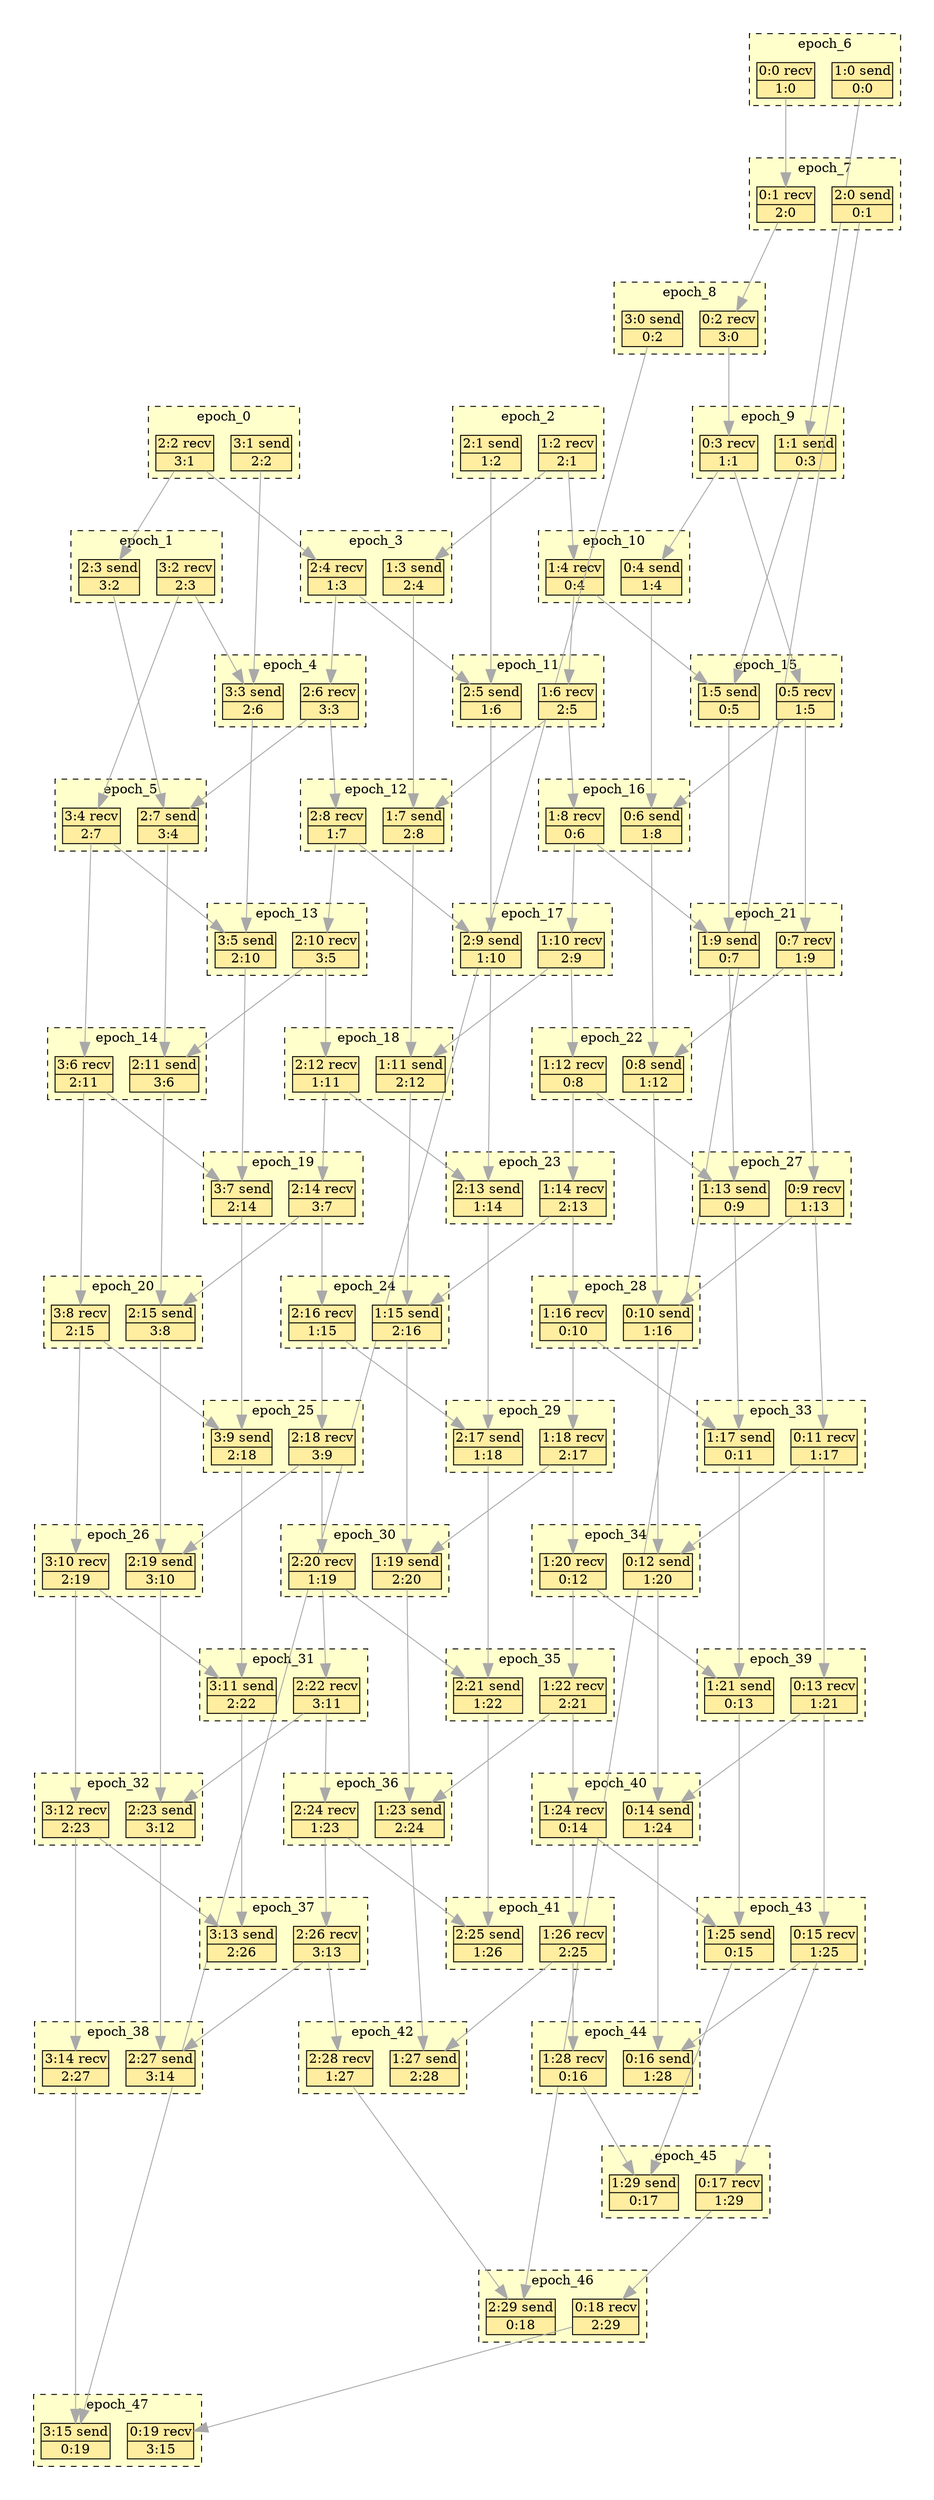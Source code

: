 digraph{node[shape=none margin=0 style=filled colorscheme=ylorrd9 fillcolor=2];compound=true;splines=line;subgraph clusterdummy0_0{style=invis;subgraph clusterdummy0_1{style=invis;subgraph clusterdummy0_2{style=invis;subgraph cluster0{style=dashed;colorscheme=ylorrd9;bgcolor=1;edge[arrowhead=empty];label=epoch_0;52[label=<<table border="0" cellborder="0" cellspacing="0"><tr><td>2:2 recv</td></tr><hr/><tr><td> 3:1 </td></tr></table>>];81[label=<<table border="0" cellborder="0" cellspacing="0"><tr><td>3:1 send</td></tr><hr/><tr><td> 2:2 </td></tr></table>>];}}}}subgraph clusterdummy1_0{style=invis;subgraph clusterdummy1_1{style=invis;subgraph clusterdummy1_2{style=invis;subgraph cluster1{style=dashed;colorscheme=ylorrd9;bgcolor=1;edge[arrowhead=empty];label=epoch_1;53[label=<<table border="0" cellborder="0" cellspacing="0"><tr><td>2:3 send</td></tr><hr/><tr><td> 3:2 </td></tr></table>>];82[label=<<table border="0" cellborder="0" cellspacing="0"><tr><td>3:2 recv</td></tr><hr/><tr><td> 2:3 </td></tr></table>>];}}}}subgraph clusterdummy2_0{style=invis;subgraph clusterdummy2_1{style=invis;subgraph clusterdummy2_2{style=invis;subgraph cluster2{style=dashed;colorscheme=ylorrd9;bgcolor=1;edge[arrowhead=empty];label=epoch_2;22[label=<<table border="0" cellborder="0" cellspacing="0"><tr><td>1:2 recv</td></tr><hr/><tr><td> 2:1 </td></tr></table>>];51[label=<<table border="0" cellborder="0" cellspacing="0"><tr><td>2:1 send</td></tr><hr/><tr><td> 1:2 </td></tr></table>>];}}}}subgraph clusterdummy3_0{style=invis;subgraph clusterdummy3_1{style=invis;subgraph clusterdummy3_2{style=invis;subgraph cluster3{style=dashed;colorscheme=ylorrd9;bgcolor=1;edge[arrowhead=empty];label=epoch_3;23[label=<<table border="0" cellborder="0" cellspacing="0"><tr><td>1:3 send</td></tr><hr/><tr><td> 2:4 </td></tr></table>>];54[label=<<table border="0" cellborder="0" cellspacing="0"><tr><td>2:4 recv</td></tr><hr/><tr><td> 1:3 </td></tr></table>>];}}}}subgraph clusterdummy4_0{style=invis;subgraph clusterdummy4_1{style=invis;subgraph clusterdummy4_2{style=invis;subgraph cluster4{style=dashed;colorscheme=ylorrd9;bgcolor=1;edge[arrowhead=empty];label=epoch_4;56[label=<<table border="0" cellborder="0" cellspacing="0"><tr><td>2:6 recv</td></tr><hr/><tr><td> 3:3 </td></tr></table>>];83[label=<<table border="0" cellborder="0" cellspacing="0"><tr><td>3:3 send</td></tr><hr/><tr><td> 2:6 </td></tr></table>>];}}}}subgraph clusterdummy5_0{style=invis;subgraph clusterdummy5_1{style=invis;subgraph clusterdummy5_2{style=invis;subgraph cluster5{style=dashed;colorscheme=ylorrd9;bgcolor=1;edge[arrowhead=empty];label=epoch_5;57[label=<<table border="0" cellborder="0" cellspacing="0"><tr><td>2:7 send</td></tr><hr/><tr><td> 3:4 </td></tr></table>>];84[label=<<table border="0" cellborder="0" cellspacing="0"><tr><td>3:4 recv</td></tr><hr/><tr><td> 2:7 </td></tr></table>>];}}}}subgraph clusterdummy6_0{style=invis;subgraph clusterdummy6_1{style=invis;subgraph clusterdummy6_2{style=invis;subgraph cluster6{style=dashed;colorscheme=ylorrd9;bgcolor=1;edge[arrowhead=empty];label=epoch_6;0[label=<<table border="0" cellborder="0" cellspacing="0"><tr><td>0:0 recv</td></tr><hr/><tr><td> 1:0 </td></tr></table>>];20[label=<<table border="0" cellborder="0" cellspacing="0"><tr><td>1:0 send</td></tr><hr/><tr><td> 0:0 </td></tr></table>>];}}}}subgraph clusterdummy7_0{style=invis;subgraph clusterdummy7_1{style=invis;subgraph clusterdummy7_2{style=invis;subgraph cluster7{style=dashed;colorscheme=ylorrd9;bgcolor=1;edge[arrowhead=empty];label=epoch_7;1[label=<<table border="0" cellborder="0" cellspacing="0"><tr><td>0:1 recv</td></tr><hr/><tr><td> 2:0 </td></tr></table>>];50[label=<<table border="0" cellborder="0" cellspacing="0"><tr><td>2:0 send</td></tr><hr/><tr><td> 0:1 </td></tr></table>>];}}}}subgraph clusterdummy8_0{style=invis;subgraph clusterdummy8_1{style=invis;subgraph clusterdummy8_2{style=invis;subgraph cluster8{style=dashed;colorscheme=ylorrd9;bgcolor=1;edge[arrowhead=empty];label=epoch_8;2[label=<<table border="0" cellborder="0" cellspacing="0"><tr><td>0:2 recv</td></tr><hr/><tr><td> 3:0 </td></tr></table>>];80[label=<<table border="0" cellborder="0" cellspacing="0"><tr><td>3:0 send</td></tr><hr/><tr><td> 0:2 </td></tr></table>>];}}}}subgraph clusterdummy9_0{style=invis;subgraph clusterdummy9_1{style=invis;subgraph clusterdummy9_2{style=invis;subgraph cluster9{style=dashed;colorscheme=ylorrd9;bgcolor=1;edge[arrowhead=empty];label=epoch_9;3[label=<<table border="0" cellborder="0" cellspacing="0"><tr><td>0:3 recv</td></tr><hr/><tr><td> 1:1 </td></tr></table>>];21[label=<<table border="0" cellborder="0" cellspacing="0"><tr><td>1:1 send</td></tr><hr/><tr><td> 0:3 </td></tr></table>>];}}}}subgraph clusterdummy10_0{style=invis;subgraph clusterdummy10_1{style=invis;subgraph clusterdummy10_2{style=invis;subgraph cluster10{style=dashed;colorscheme=ylorrd9;bgcolor=1;edge[arrowhead=empty];label=epoch_10;4[label=<<table border="0" cellborder="0" cellspacing="0"><tr><td>0:4 send</td></tr><hr/><tr><td> 1:4 </td></tr></table>>];24[label=<<table border="0" cellborder="0" cellspacing="0"><tr><td>1:4 recv</td></tr><hr/><tr><td> 0:4 </td></tr></table>>];}}}}subgraph clusterdummy11_0{style=invis;subgraph clusterdummy11_1{style=invis;subgraph clusterdummy11_2{style=invis;subgraph cluster11{style=dashed;colorscheme=ylorrd9;bgcolor=1;edge[arrowhead=empty];label=epoch_11;26[label=<<table border="0" cellborder="0" cellspacing="0"><tr><td>1:6 recv</td></tr><hr/><tr><td> 2:5 </td></tr></table>>];55[label=<<table border="0" cellborder="0" cellspacing="0"><tr><td>2:5 send</td></tr><hr/><tr><td> 1:6 </td></tr></table>>];}}}}subgraph clusterdummy12_0{style=invis;subgraph clusterdummy12_1{style=invis;subgraph clusterdummy12_2{style=invis;subgraph cluster12{style=dashed;colorscheme=ylorrd9;bgcolor=1;edge[arrowhead=empty];label=epoch_12;27[label=<<table border="0" cellborder="0" cellspacing="0"><tr><td>1:7 send</td></tr><hr/><tr><td> 2:8 </td></tr></table>>];58[label=<<table border="0" cellborder="0" cellspacing="0"><tr><td>2:8 recv</td></tr><hr/><tr><td> 1:7 </td></tr></table>>];}}}}subgraph clusterdummy13_0{style=invis;subgraph clusterdummy13_1{style=invis;subgraph clusterdummy13_2{style=invis;subgraph cluster13{style=dashed;colorscheme=ylorrd9;bgcolor=1;edge[arrowhead=empty];label=epoch_13;60[label=<<table border="0" cellborder="0" cellspacing="0"><tr><td>2:10 recv</td></tr><hr/><tr><td> 3:5 </td></tr></table>>];85[label=<<table border="0" cellborder="0" cellspacing="0"><tr><td>3:5 send</td></tr><hr/><tr><td> 2:10 </td></tr></table>>];}}}}subgraph clusterdummy14_0{style=invis;subgraph clusterdummy14_1{style=invis;subgraph clusterdummy14_2{style=invis;subgraph cluster14{style=dashed;colorscheme=ylorrd9;bgcolor=1;edge[arrowhead=empty];label=epoch_14;61[label=<<table border="0" cellborder="0" cellspacing="0"><tr><td>2:11 send</td></tr><hr/><tr><td> 3:6 </td></tr></table>>];86[label=<<table border="0" cellborder="0" cellspacing="0"><tr><td>3:6 recv</td></tr><hr/><tr><td> 2:11 </td></tr></table>>];}}}}subgraph clusterdummy15_0{style=invis;subgraph clusterdummy15_1{style=invis;subgraph clusterdummy15_2{style=invis;subgraph cluster15{style=dashed;colorscheme=ylorrd9;bgcolor=1;edge[arrowhead=empty];label=epoch_15;5[label=<<table border="0" cellborder="0" cellspacing="0"><tr><td>0:5 recv</td></tr><hr/><tr><td> 1:5 </td></tr></table>>];25[label=<<table border="0" cellborder="0" cellspacing="0"><tr><td>1:5 send</td></tr><hr/><tr><td> 0:5 </td></tr></table>>];}}}}subgraph clusterdummy16_0{style=invis;subgraph clusterdummy16_1{style=invis;subgraph clusterdummy16_2{style=invis;subgraph cluster16{style=dashed;colorscheme=ylorrd9;bgcolor=1;edge[arrowhead=empty];label=epoch_16;6[label=<<table border="0" cellborder="0" cellspacing="0"><tr><td>0:6 send</td></tr><hr/><tr><td> 1:8 </td></tr></table>>];28[label=<<table border="0" cellborder="0" cellspacing="0"><tr><td>1:8 recv</td></tr><hr/><tr><td> 0:6 </td></tr></table>>];}}}}subgraph clusterdummy17_0{style=invis;subgraph clusterdummy17_1{style=invis;subgraph clusterdummy17_2{style=invis;subgraph cluster17{style=dashed;colorscheme=ylorrd9;bgcolor=1;edge[arrowhead=empty];label=epoch_17;30[label=<<table border="0" cellborder="0" cellspacing="0"><tr><td>1:10 recv</td></tr><hr/><tr><td> 2:9 </td></tr></table>>];59[label=<<table border="0" cellborder="0" cellspacing="0"><tr><td>2:9 send</td></tr><hr/><tr><td> 1:10 </td></tr></table>>];}}}}subgraph clusterdummy18_0{style=invis;subgraph clusterdummy18_1{style=invis;subgraph clusterdummy18_2{style=invis;subgraph cluster18{style=dashed;colorscheme=ylorrd9;bgcolor=1;edge[arrowhead=empty];label=epoch_18;31[label=<<table border="0" cellborder="0" cellspacing="0"><tr><td>1:11 send</td></tr><hr/><tr><td> 2:12 </td></tr></table>>];62[label=<<table border="0" cellborder="0" cellspacing="0"><tr><td>2:12 recv</td></tr><hr/><tr><td> 1:11 </td></tr></table>>];}}}}subgraph clusterdummy19_0{style=invis;subgraph clusterdummy19_1{style=invis;subgraph clusterdummy19_2{style=invis;subgraph cluster19{style=dashed;colorscheme=ylorrd9;bgcolor=1;edge[arrowhead=empty];label=epoch_19;64[label=<<table border="0" cellborder="0" cellspacing="0"><tr><td>2:14 recv</td></tr><hr/><tr><td> 3:7 </td></tr></table>>];87[label=<<table border="0" cellborder="0" cellspacing="0"><tr><td>3:7 send</td></tr><hr/><tr><td> 2:14 </td></tr></table>>];}}}}subgraph clusterdummy20_0{style=invis;subgraph clusterdummy20_1{style=invis;subgraph clusterdummy20_2{style=invis;subgraph cluster20{style=dashed;colorscheme=ylorrd9;bgcolor=1;edge[arrowhead=empty];label=epoch_20;65[label=<<table border="0" cellborder="0" cellspacing="0"><tr><td>2:15 send</td></tr><hr/><tr><td> 3:8 </td></tr></table>>];88[label=<<table border="0" cellborder="0" cellspacing="0"><tr><td>3:8 recv</td></tr><hr/><tr><td> 2:15 </td></tr></table>>];}}}}subgraph clusterdummy21_0{style=invis;subgraph clusterdummy21_1{style=invis;subgraph clusterdummy21_2{style=invis;subgraph cluster21{style=dashed;colorscheme=ylorrd9;bgcolor=1;edge[arrowhead=empty];label=epoch_21;7[label=<<table border="0" cellborder="0" cellspacing="0"><tr><td>0:7 recv</td></tr><hr/><tr><td> 1:9 </td></tr></table>>];29[label=<<table border="0" cellborder="0" cellspacing="0"><tr><td>1:9 send</td></tr><hr/><tr><td> 0:7 </td></tr></table>>];}}}}subgraph clusterdummy22_0{style=invis;subgraph clusterdummy22_1{style=invis;subgraph clusterdummy22_2{style=invis;subgraph cluster22{style=dashed;colorscheme=ylorrd9;bgcolor=1;edge[arrowhead=empty];label=epoch_22;8[label=<<table border="0" cellborder="0" cellspacing="0"><tr><td>0:8 send</td></tr><hr/><tr><td> 1:12 </td></tr></table>>];32[label=<<table border="0" cellborder="0" cellspacing="0"><tr><td>1:12 recv</td></tr><hr/><tr><td> 0:8 </td></tr></table>>];}}}}subgraph clusterdummy23_0{style=invis;subgraph clusterdummy23_1{style=invis;subgraph clusterdummy23_2{style=invis;subgraph cluster23{style=dashed;colorscheme=ylorrd9;bgcolor=1;edge[arrowhead=empty];label=epoch_23;34[label=<<table border="0" cellborder="0" cellspacing="0"><tr><td>1:14 recv</td></tr><hr/><tr><td> 2:13 </td></tr></table>>];63[label=<<table border="0" cellborder="0" cellspacing="0"><tr><td>2:13 send</td></tr><hr/><tr><td> 1:14 </td></tr></table>>];}}}}subgraph clusterdummy24_0{style=invis;subgraph clusterdummy24_1{style=invis;subgraph clusterdummy24_2{style=invis;subgraph cluster24{style=dashed;colorscheme=ylorrd9;bgcolor=1;edge[arrowhead=empty];label=epoch_24;35[label=<<table border="0" cellborder="0" cellspacing="0"><tr><td>1:15 send</td></tr><hr/><tr><td> 2:16 </td></tr></table>>];66[label=<<table border="0" cellborder="0" cellspacing="0"><tr><td>2:16 recv</td></tr><hr/><tr><td> 1:15 </td></tr></table>>];}}}}subgraph clusterdummy25_0{style=invis;subgraph clusterdummy25_1{style=invis;subgraph clusterdummy25_2{style=invis;subgraph cluster25{style=dashed;colorscheme=ylorrd9;bgcolor=1;edge[arrowhead=empty];label=epoch_25;68[label=<<table border="0" cellborder="0" cellspacing="0"><tr><td>2:18 recv</td></tr><hr/><tr><td> 3:9 </td></tr></table>>];89[label=<<table border="0" cellborder="0" cellspacing="0"><tr><td>3:9 send</td></tr><hr/><tr><td> 2:18 </td></tr></table>>];}}}}subgraph clusterdummy26_0{style=invis;subgraph clusterdummy26_1{style=invis;subgraph clusterdummy26_2{style=invis;subgraph cluster26{style=dashed;colorscheme=ylorrd9;bgcolor=1;edge[arrowhead=empty];label=epoch_26;69[label=<<table border="0" cellborder="0" cellspacing="0"><tr><td>2:19 send</td></tr><hr/><tr><td> 3:10 </td></tr></table>>];90[label=<<table border="0" cellborder="0" cellspacing="0"><tr><td>3:10 recv</td></tr><hr/><tr><td> 2:19 </td></tr></table>>];}}}}subgraph clusterdummy27_0{style=invis;subgraph clusterdummy27_1{style=invis;subgraph clusterdummy27_2{style=invis;subgraph cluster27{style=dashed;colorscheme=ylorrd9;bgcolor=1;edge[arrowhead=empty];label=epoch_27;9[label=<<table border="0" cellborder="0" cellspacing="0"><tr><td>0:9 recv</td></tr><hr/><tr><td> 1:13 </td></tr></table>>];33[label=<<table border="0" cellborder="0" cellspacing="0"><tr><td>1:13 send</td></tr><hr/><tr><td> 0:9 </td></tr></table>>];}}}}subgraph clusterdummy28_0{style=invis;subgraph clusterdummy28_1{style=invis;subgraph clusterdummy28_2{style=invis;subgraph cluster28{style=dashed;colorscheme=ylorrd9;bgcolor=1;edge[arrowhead=empty];label=epoch_28;10[label=<<table border="0" cellborder="0" cellspacing="0"><tr><td>0:10 send</td></tr><hr/><tr><td> 1:16 </td></tr></table>>];36[label=<<table border="0" cellborder="0" cellspacing="0"><tr><td>1:16 recv</td></tr><hr/><tr><td> 0:10 </td></tr></table>>];}}}}subgraph clusterdummy29_0{style=invis;subgraph clusterdummy29_1{style=invis;subgraph clusterdummy29_2{style=invis;subgraph cluster29{style=dashed;colorscheme=ylorrd9;bgcolor=1;edge[arrowhead=empty];label=epoch_29;38[label=<<table border="0" cellborder="0" cellspacing="0"><tr><td>1:18 recv</td></tr><hr/><tr><td> 2:17 </td></tr></table>>];67[label=<<table border="0" cellborder="0" cellspacing="0"><tr><td>2:17 send</td></tr><hr/><tr><td> 1:18 </td></tr></table>>];}}}}subgraph clusterdummy30_0{style=invis;subgraph clusterdummy30_1{style=invis;subgraph clusterdummy30_2{style=invis;subgraph cluster30{style=dashed;colorscheme=ylorrd9;bgcolor=1;edge[arrowhead=empty];label=epoch_30;39[label=<<table border="0" cellborder="0" cellspacing="0"><tr><td>1:19 send</td></tr><hr/><tr><td> 2:20 </td></tr></table>>];70[label=<<table border="0" cellborder="0" cellspacing="0"><tr><td>2:20 recv</td></tr><hr/><tr><td> 1:19 </td></tr></table>>];}}}}subgraph clusterdummy31_0{style=invis;subgraph clusterdummy31_1{style=invis;subgraph clusterdummy31_2{style=invis;subgraph cluster31{style=dashed;colorscheme=ylorrd9;bgcolor=1;edge[arrowhead=empty];label=epoch_31;72[label=<<table border="0" cellborder="0" cellspacing="0"><tr><td>2:22 recv</td></tr><hr/><tr><td> 3:11 </td></tr></table>>];91[label=<<table border="0" cellborder="0" cellspacing="0"><tr><td>3:11 send</td></tr><hr/><tr><td> 2:22 </td></tr></table>>];}}}}subgraph clusterdummy32_0{style=invis;subgraph clusterdummy32_1{style=invis;subgraph clusterdummy32_2{style=invis;subgraph cluster32{style=dashed;colorscheme=ylorrd9;bgcolor=1;edge[arrowhead=empty];label=epoch_32;73[label=<<table border="0" cellborder="0" cellspacing="0"><tr><td>2:23 send</td></tr><hr/><tr><td> 3:12 </td></tr></table>>];92[label=<<table border="0" cellborder="0" cellspacing="0"><tr><td>3:12 recv</td></tr><hr/><tr><td> 2:23 </td></tr></table>>];}}}}subgraph clusterdummy33_0{style=invis;subgraph clusterdummy33_1{style=invis;subgraph clusterdummy33_2{style=invis;subgraph cluster33{style=dashed;colorscheme=ylorrd9;bgcolor=1;edge[arrowhead=empty];label=epoch_33;11[label=<<table border="0" cellborder="0" cellspacing="0"><tr><td>0:11 recv</td></tr><hr/><tr><td> 1:17 </td></tr></table>>];37[label=<<table border="0" cellborder="0" cellspacing="0"><tr><td>1:17 send</td></tr><hr/><tr><td> 0:11 </td></tr></table>>];}}}}subgraph clusterdummy34_0{style=invis;subgraph clusterdummy34_1{style=invis;subgraph clusterdummy34_2{style=invis;subgraph cluster34{style=dashed;colorscheme=ylorrd9;bgcolor=1;edge[arrowhead=empty];label=epoch_34;12[label=<<table border="0" cellborder="0" cellspacing="0"><tr><td>0:12 send</td></tr><hr/><tr><td> 1:20 </td></tr></table>>];40[label=<<table border="0" cellborder="0" cellspacing="0"><tr><td>1:20 recv</td></tr><hr/><tr><td> 0:12 </td></tr></table>>];}}}}subgraph clusterdummy35_0{style=invis;subgraph clusterdummy35_1{style=invis;subgraph clusterdummy35_2{style=invis;subgraph cluster35{style=dashed;colorscheme=ylorrd9;bgcolor=1;edge[arrowhead=empty];label=epoch_35;42[label=<<table border="0" cellborder="0" cellspacing="0"><tr><td>1:22 recv</td></tr><hr/><tr><td> 2:21 </td></tr></table>>];71[label=<<table border="0" cellborder="0" cellspacing="0"><tr><td>2:21 send</td></tr><hr/><tr><td> 1:22 </td></tr></table>>];}}}}subgraph clusterdummy36_0{style=invis;subgraph clusterdummy36_1{style=invis;subgraph clusterdummy36_2{style=invis;subgraph cluster36{style=dashed;colorscheme=ylorrd9;bgcolor=1;edge[arrowhead=empty];label=epoch_36;43[label=<<table border="0" cellborder="0" cellspacing="0"><tr><td>1:23 send</td></tr><hr/><tr><td> 2:24 </td></tr></table>>];74[label=<<table border="0" cellborder="0" cellspacing="0"><tr><td>2:24 recv</td></tr><hr/><tr><td> 1:23 </td></tr></table>>];}}}}subgraph clusterdummy37_0{style=invis;subgraph clusterdummy37_1{style=invis;subgraph clusterdummy37_2{style=invis;subgraph cluster37{style=dashed;colorscheme=ylorrd9;bgcolor=1;edge[arrowhead=empty];label=epoch_37;76[label=<<table border="0" cellborder="0" cellspacing="0"><tr><td>2:26 recv</td></tr><hr/><tr><td> 3:13 </td></tr></table>>];93[label=<<table border="0" cellborder="0" cellspacing="0"><tr><td>3:13 send</td></tr><hr/><tr><td> 2:26 </td></tr></table>>];}}}}subgraph clusterdummy38_0{style=invis;subgraph clusterdummy38_1{style=invis;subgraph clusterdummy38_2{style=invis;subgraph cluster38{style=dashed;colorscheme=ylorrd9;bgcolor=1;edge[arrowhead=empty];label=epoch_38;77[label=<<table border="0" cellborder="0" cellspacing="0"><tr><td>2:27 send</td></tr><hr/><tr><td> 3:14 </td></tr></table>>];94[label=<<table border="0" cellborder="0" cellspacing="0"><tr><td>3:14 recv</td></tr><hr/><tr><td> 2:27 </td></tr></table>>];}}}}subgraph clusterdummy39_0{style=invis;subgraph clusterdummy39_1{style=invis;subgraph clusterdummy39_2{style=invis;subgraph cluster39{style=dashed;colorscheme=ylorrd9;bgcolor=1;edge[arrowhead=empty];label=epoch_39;13[label=<<table border="0" cellborder="0" cellspacing="0"><tr><td>0:13 recv</td></tr><hr/><tr><td> 1:21 </td></tr></table>>];41[label=<<table border="0" cellborder="0" cellspacing="0"><tr><td>1:21 send</td></tr><hr/><tr><td> 0:13 </td></tr></table>>];}}}}subgraph clusterdummy40_0{style=invis;subgraph clusterdummy40_1{style=invis;subgraph clusterdummy40_2{style=invis;subgraph cluster40{style=dashed;colorscheme=ylorrd9;bgcolor=1;edge[arrowhead=empty];label=epoch_40;14[label=<<table border="0" cellborder="0" cellspacing="0"><tr><td>0:14 send</td></tr><hr/><tr><td> 1:24 </td></tr></table>>];44[label=<<table border="0" cellborder="0" cellspacing="0"><tr><td>1:24 recv</td></tr><hr/><tr><td> 0:14 </td></tr></table>>];}}}}subgraph clusterdummy41_0{style=invis;subgraph clusterdummy41_1{style=invis;subgraph clusterdummy41_2{style=invis;subgraph cluster41{style=dashed;colorscheme=ylorrd9;bgcolor=1;edge[arrowhead=empty];label=epoch_41;46[label=<<table border="0" cellborder="0" cellspacing="0"><tr><td>1:26 recv</td></tr><hr/><tr><td> 2:25 </td></tr></table>>];75[label=<<table border="0" cellborder="0" cellspacing="0"><tr><td>2:25 send</td></tr><hr/><tr><td> 1:26 </td></tr></table>>];}}}}subgraph clusterdummy42_0{style=invis;subgraph clusterdummy42_1{style=invis;subgraph clusterdummy42_2{style=invis;subgraph cluster42{style=dashed;colorscheme=ylorrd9;bgcolor=1;edge[arrowhead=empty];label=epoch_42;47[label=<<table border="0" cellborder="0" cellspacing="0"><tr><td>1:27 send</td></tr><hr/><tr><td> 2:28 </td></tr></table>>];78[label=<<table border="0" cellborder="0" cellspacing="0"><tr><td>2:28 recv</td></tr><hr/><tr><td> 1:27 </td></tr></table>>];}}}}subgraph clusterdummy43_0{style=invis;subgraph clusterdummy43_1{style=invis;subgraph clusterdummy43_2{style=invis;subgraph cluster43{style=dashed;colorscheme=ylorrd9;bgcolor=1;edge[arrowhead=empty];label=epoch_43;15[label=<<table border="0" cellborder="0" cellspacing="0"><tr><td>0:15 recv</td></tr><hr/><tr><td> 1:25 </td></tr></table>>];45[label=<<table border="0" cellborder="0" cellspacing="0"><tr><td>1:25 send</td></tr><hr/><tr><td> 0:15 </td></tr></table>>];}}}}subgraph clusterdummy44_0{style=invis;subgraph clusterdummy44_1{style=invis;subgraph clusterdummy44_2{style=invis;subgraph cluster44{style=dashed;colorscheme=ylorrd9;bgcolor=1;edge[arrowhead=empty];label=epoch_44;16[label=<<table border="0" cellborder="0" cellspacing="0"><tr><td>0:16 send</td></tr><hr/><tr><td> 1:28 </td></tr></table>>];48[label=<<table border="0" cellborder="0" cellspacing="0"><tr><td>1:28 recv</td></tr><hr/><tr><td> 0:16 </td></tr></table>>];}}}}subgraph clusterdummy45_0{style=invis;subgraph clusterdummy45_1{style=invis;subgraph clusterdummy45_2{style=invis;subgraph cluster45{style=dashed;colorscheme=ylorrd9;bgcolor=1;edge[arrowhead=empty];label=epoch_45;17[label=<<table border="0" cellborder="0" cellspacing="0"><tr><td>0:17 recv</td></tr><hr/><tr><td> 1:29 </td></tr></table>>];49[label=<<table border="0" cellborder="0" cellspacing="0"><tr><td>1:29 send</td></tr><hr/><tr><td> 0:17 </td></tr></table>>];}}}}subgraph clusterdummy46_0{style=invis;subgraph clusterdummy46_1{style=invis;subgraph clusterdummy46_2{style=invis;subgraph cluster46{style=dashed;colorscheme=ylorrd9;bgcolor=1;edge[arrowhead=empty];label=epoch_46;18[label=<<table border="0" cellborder="0" cellspacing="0"><tr><td>0:18 recv</td></tr><hr/><tr><td> 2:29 </td></tr></table>>];79[label=<<table border="0" cellborder="0" cellspacing="0"><tr><td>2:29 send</td></tr><hr/><tr><td> 0:18 </td></tr></table>>];}}}}subgraph clusterdummy47_0{style=invis;subgraph clusterdummy47_1{style=invis;subgraph clusterdummy47_2{style=invis;subgraph cluster47{style=dashed;colorscheme=ylorrd9;bgcolor=1;edge[arrowhead=empty];label=epoch_47;19[label=<<table border="0" cellborder="0" cellspacing="0"><tr><td>0:19 recv</td></tr><hr/><tr><td> 3:15 </td></tr></table>>];95[label=<<table border="0" cellborder="0" cellspacing="0"><tr><td>3:15 send</td></tr><hr/><tr><td> 0:19 </td></tr></table>>];}}}}subgraph clusterdummy48_0{style=invis;subgraph clusterdummy48_1{style=invis;subgraph clusterdummy48_2{style=invis;subgraph cluster48{style=dashed;colorscheme=ylorrd9;bgcolor=1;edge[arrowhead=empty];label=epoch_48;}}}}subgraph{edge[color=darkgray arrowsize=1.5];0->1;1->2;2->3;3->4;3->5;5->6;4->6;5->7;7->8;6->8;7->9;9->10;8->10;9->11;11->12;10->12;11->13;13->14;12->14;13->15;15->16;14->16;15->17;17->18;18->19;20->21;22->23;22->24;24->25;21->25;24->26;26->27;23->27;26->28;28->29;25->29;28->30;30->31;27->31;30->32;32->33;29->33;32->34;34->35;31->35;34->36;36->37;33->37;36->38;38->39;35->39;38->40;40->41;37->41;40->42;42->43;39->43;42->44;44->45;41->45;44->46;46->47;43->47;46->48;48->49;45->49;52->53;52->54;54->55;51->55;54->56;56->57;53->57;56->58;58->59;55->59;58->60;60->61;57->61;60->62;62->63;59->63;62->64;64->65;61->65;64->66;66->67;63->67;66->68;68->69;65->69;68->70;70->71;67->71;70->72;72->73;69->73;72->74;74->75;71->75;74->76;76->77;73->77;76->78;78->79;50->79;82->83;81->83;82->84;84->85;83->85;84->86;86->87;85->87;86->88;88->89;87->89;88->90;90->91;89->91;90->92;92->93;91->93;92->94;94->95;80->95;}}